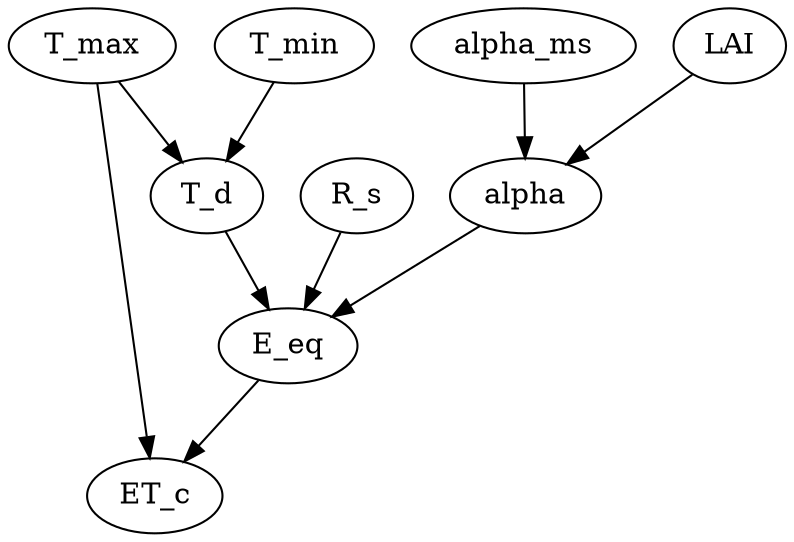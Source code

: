 strict digraph "" {
	E_eq -> ET_c;
	R_s -> E_eq;
	alpha -> E_eq;
	alpha_ms -> alpha;
	LAI -> alpha;
	T_d -> E_eq;
	T_max -> ET_c;
	T_max -> T_d;
	T_min -> T_d;
}
